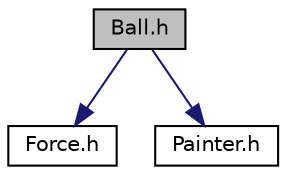digraph "Ball.h"
{
 // LATEX_PDF_SIZE
  edge [fontname="Helvetica",fontsize="10",labelfontname="Helvetica",labelfontsize="10"];
  node [fontname="Helvetica",fontsize="10",shape=record];
  Node1 [label="Ball.h",height=0.2,width=0.4,color="black", fillcolor="grey75", style="filled", fontcolor="black",tooltip="Contiene las funciones y caracteristicas de la bola."];
  Node1 -> Node2 [color="midnightblue",fontsize="10",style="solid",fontname="Helvetica"];
  Node2 [label="Force.h",height=0.2,width=0.4,color="black", fillcolor="white", style="filled",URL="$Force_8h.html",tooltip="Este struct calcula la fuerza resultante de la bola cuando sucede una colision esta fuerza de empuje ..."];
  Node1 -> Node3 [color="midnightblue",fontsize="10",style="solid",fontname="Helvetica"];
  Node3 [label="Painter.h",height=0.2,width=0.4,color="black", fillcolor="white", style="filled",URL="$Painter_8h.html",tooltip="Clase que contiene las disminsiones de la barra y de la bola, ademas define los colores que se pueden..."];
}
